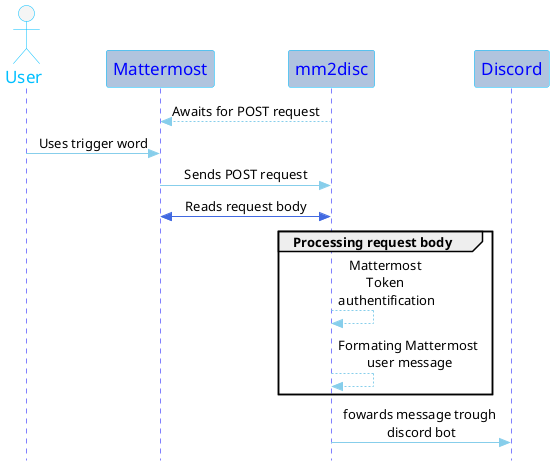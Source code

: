 @startuml Mattermost2Discord

'Diagram attributes
skinparam style strictuml
skinparam SequenceMessageAlignment center
skinparam sequence {
    ArrowColor DeepSkyBlue
    ActorBorderColor DeepSkyBlue
    LifeLineBorderColor blue
    LifeLineBackgroundColor #A9DCDF

    ParticipantBorderColor DeepSkyBlue
    ParticipantBackgroundColor DodgerBlue
    ParticipantFontName Impact
    ParticipantFontSize 17
    ParticipantFontColor #blue

    ActorBackgroundColor aqua
    ActorFontColor DeepSkyBlue
    ActorFontSize 17
    ActorFontName Aapex
}

actor User as User #WhiteSmoke
Participant Mattermost as MM #LightSteelBlue
Participant mm2disc as mm2disc #LightSteelBlue
Participant Discord as discord #LightSteelBlue

'Interactions sequences in order
mm2disc -[#SkyBlue]-> MM : Awaits for POST request
User -[#SkyBlue]> MM : Uses trigger word
MM -[#SkyBlue]> mm2disc : Sends POST request
mm2disc <-[#RoyalBlue]> MM : Reads request body
group Processing request body
    mm2disc -[#SkyBlue]-> mm2disc : Mattermost \nToken \nauthentification
    mm2disc -[#SkyBlue]-> mm2disc : Formating Mattermost \nuser message
end
mm2disc -[#SkyBlue]> discord : fowards message trough \ndiscord bot
@enduml